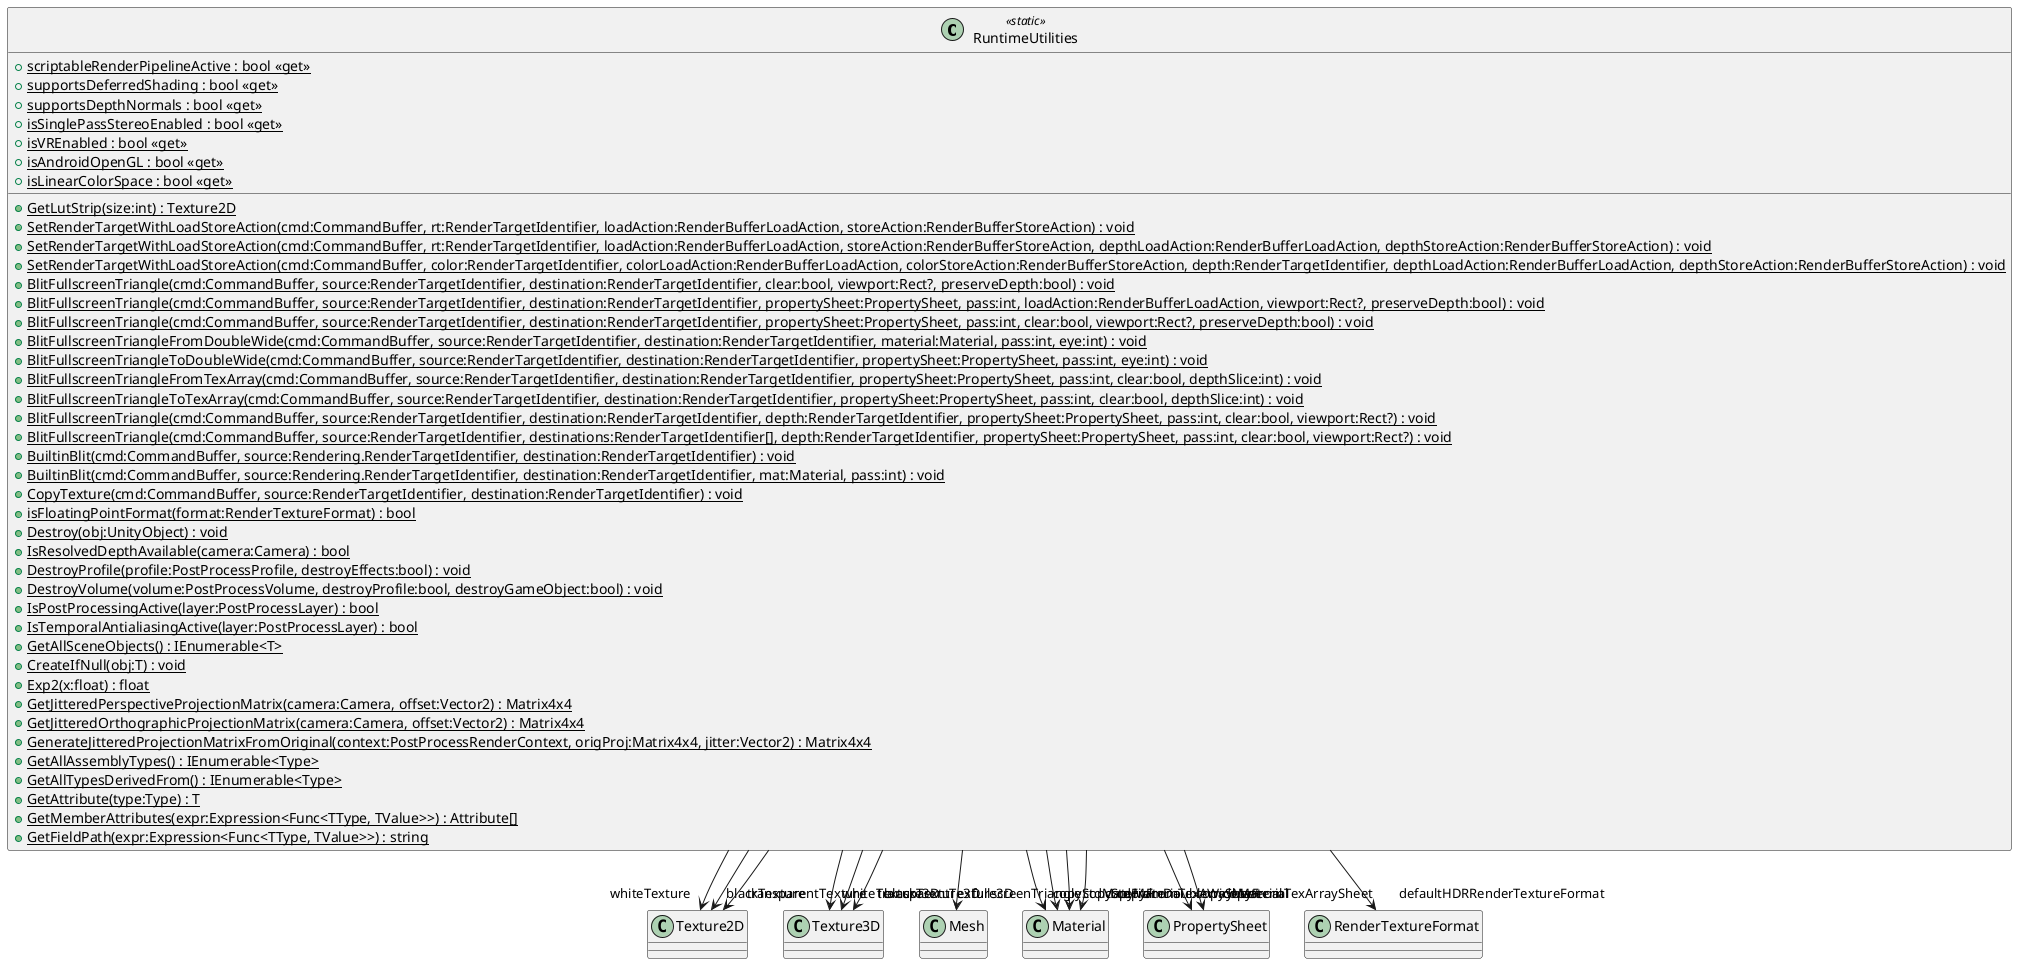 @startuml
class RuntimeUtilities <<static>> {
    + {static} GetLutStrip(size:int) : Texture2D
    + {static} SetRenderTargetWithLoadStoreAction(cmd:CommandBuffer, rt:RenderTargetIdentifier, loadAction:RenderBufferLoadAction, storeAction:RenderBufferStoreAction) : void
    + {static} SetRenderTargetWithLoadStoreAction(cmd:CommandBuffer, rt:RenderTargetIdentifier, loadAction:RenderBufferLoadAction, storeAction:RenderBufferStoreAction, depthLoadAction:RenderBufferLoadAction, depthStoreAction:RenderBufferStoreAction) : void
    + {static} SetRenderTargetWithLoadStoreAction(cmd:CommandBuffer, color:RenderTargetIdentifier, colorLoadAction:RenderBufferLoadAction, colorStoreAction:RenderBufferStoreAction, depth:RenderTargetIdentifier, depthLoadAction:RenderBufferLoadAction, depthStoreAction:RenderBufferStoreAction) : void
    + {static} BlitFullscreenTriangle(cmd:CommandBuffer, source:RenderTargetIdentifier, destination:RenderTargetIdentifier, clear:bool, viewport:Rect?, preserveDepth:bool) : void
    + {static} BlitFullscreenTriangle(cmd:CommandBuffer, source:RenderTargetIdentifier, destination:RenderTargetIdentifier, propertySheet:PropertySheet, pass:int, loadAction:RenderBufferLoadAction, viewport:Rect?, preserveDepth:bool) : void
    + {static} BlitFullscreenTriangle(cmd:CommandBuffer, source:RenderTargetIdentifier, destination:RenderTargetIdentifier, propertySheet:PropertySheet, pass:int, clear:bool, viewport:Rect?, preserveDepth:bool) : void
    + {static} BlitFullscreenTriangleFromDoubleWide(cmd:CommandBuffer, source:RenderTargetIdentifier, destination:RenderTargetIdentifier, material:Material, pass:int, eye:int) : void
    + {static} BlitFullscreenTriangleToDoubleWide(cmd:CommandBuffer, source:RenderTargetIdentifier, destination:RenderTargetIdentifier, propertySheet:PropertySheet, pass:int, eye:int) : void
    + {static} BlitFullscreenTriangleFromTexArray(cmd:CommandBuffer, source:RenderTargetIdentifier, destination:RenderTargetIdentifier, propertySheet:PropertySheet, pass:int, clear:bool, depthSlice:int) : void
    + {static} BlitFullscreenTriangleToTexArray(cmd:CommandBuffer, source:RenderTargetIdentifier, destination:RenderTargetIdentifier, propertySheet:PropertySheet, pass:int, clear:bool, depthSlice:int) : void
    + {static} BlitFullscreenTriangle(cmd:CommandBuffer, source:RenderTargetIdentifier, destination:RenderTargetIdentifier, depth:RenderTargetIdentifier, propertySheet:PropertySheet, pass:int, clear:bool, viewport:Rect?) : void
    + {static} BlitFullscreenTriangle(cmd:CommandBuffer, source:RenderTargetIdentifier, destinations:RenderTargetIdentifier[], depth:RenderTargetIdentifier, propertySheet:PropertySheet, pass:int, clear:bool, viewport:Rect?) : void
    + {static} BuiltinBlit(cmd:CommandBuffer, source:Rendering.RenderTargetIdentifier, destination:RenderTargetIdentifier) : void
    + {static} BuiltinBlit(cmd:CommandBuffer, source:Rendering.RenderTargetIdentifier, destination:RenderTargetIdentifier, mat:Material, pass:int) : void
    + {static} CopyTexture(cmd:CommandBuffer, source:RenderTargetIdentifier, destination:RenderTargetIdentifier) : void
    + {static} scriptableRenderPipelineActive : bool <<get>>
    + {static} supportsDeferredShading : bool <<get>>
    + {static} supportsDepthNormals : bool <<get>>
    + {static} isSinglePassStereoEnabled : bool <<get>>
    + {static} isVREnabled : bool <<get>>
    + {static} isAndroidOpenGL : bool <<get>>
    + {static} isFloatingPointFormat(format:RenderTextureFormat) : bool
    + {static} Destroy(obj:UnityObject) : void
    + {static} isLinearColorSpace : bool <<get>>
    + {static} IsResolvedDepthAvailable(camera:Camera) : bool
    + {static} DestroyProfile(profile:PostProcessProfile, destroyEffects:bool) : void
    + {static} DestroyVolume(volume:PostProcessVolume, destroyProfile:bool, destroyGameObject:bool) : void
    + {static} IsPostProcessingActive(layer:PostProcessLayer) : bool
    + {static} IsTemporalAntialiasingActive(layer:PostProcessLayer) : bool
    + {static} GetAllSceneObjects() : IEnumerable<T>
    + {static} CreateIfNull(obj:T) : void
    + {static} Exp2(x:float) : float
    + {static} GetJitteredPerspectiveProjectionMatrix(camera:Camera, offset:Vector2) : Matrix4x4
    + {static} GetJitteredOrthographicProjectionMatrix(camera:Camera, offset:Vector2) : Matrix4x4
    + {static} GenerateJitteredProjectionMatrixFromOriginal(context:PostProcessRenderContext, origProj:Matrix4x4, jitter:Vector2) : Matrix4x4
    + {static} GetAllAssemblyTypes() : IEnumerable<Type>
    + {static} GetAllTypesDerivedFrom() : IEnumerable<Type>
    + {static} GetAttribute(type:Type) : T
    + {static} GetMemberAttributes(expr:Expression<Func<TType, TValue>>) : Attribute[]
    + {static} GetFieldPath(expr:Expression<Func<TType, TValue>>) : string
}
RuntimeUtilities --> "whiteTexture" Texture2D
RuntimeUtilities --> "whiteTexture3D" Texture3D
RuntimeUtilities --> "blackTexture" Texture2D
RuntimeUtilities --> "blackTexture3D" Texture3D
RuntimeUtilities --> "transparentTexture" Texture2D
RuntimeUtilities --> "transparentTexture3D" Texture3D
RuntimeUtilities --> "fullscreenTriangle" Mesh
RuntimeUtilities --> "copyStdMaterial" Material
RuntimeUtilities --> "copyStdFromDoubleWideMaterial" Material
RuntimeUtilities --> "copyMaterial" Material
RuntimeUtilities --> "copyFromTexArrayMaterial" Material
RuntimeUtilities --> "copySheet" PropertySheet
RuntimeUtilities --> "copyFromTexArraySheet" PropertySheet
RuntimeUtilities --> "defaultHDRRenderTextureFormat" RenderTextureFormat
@enduml
